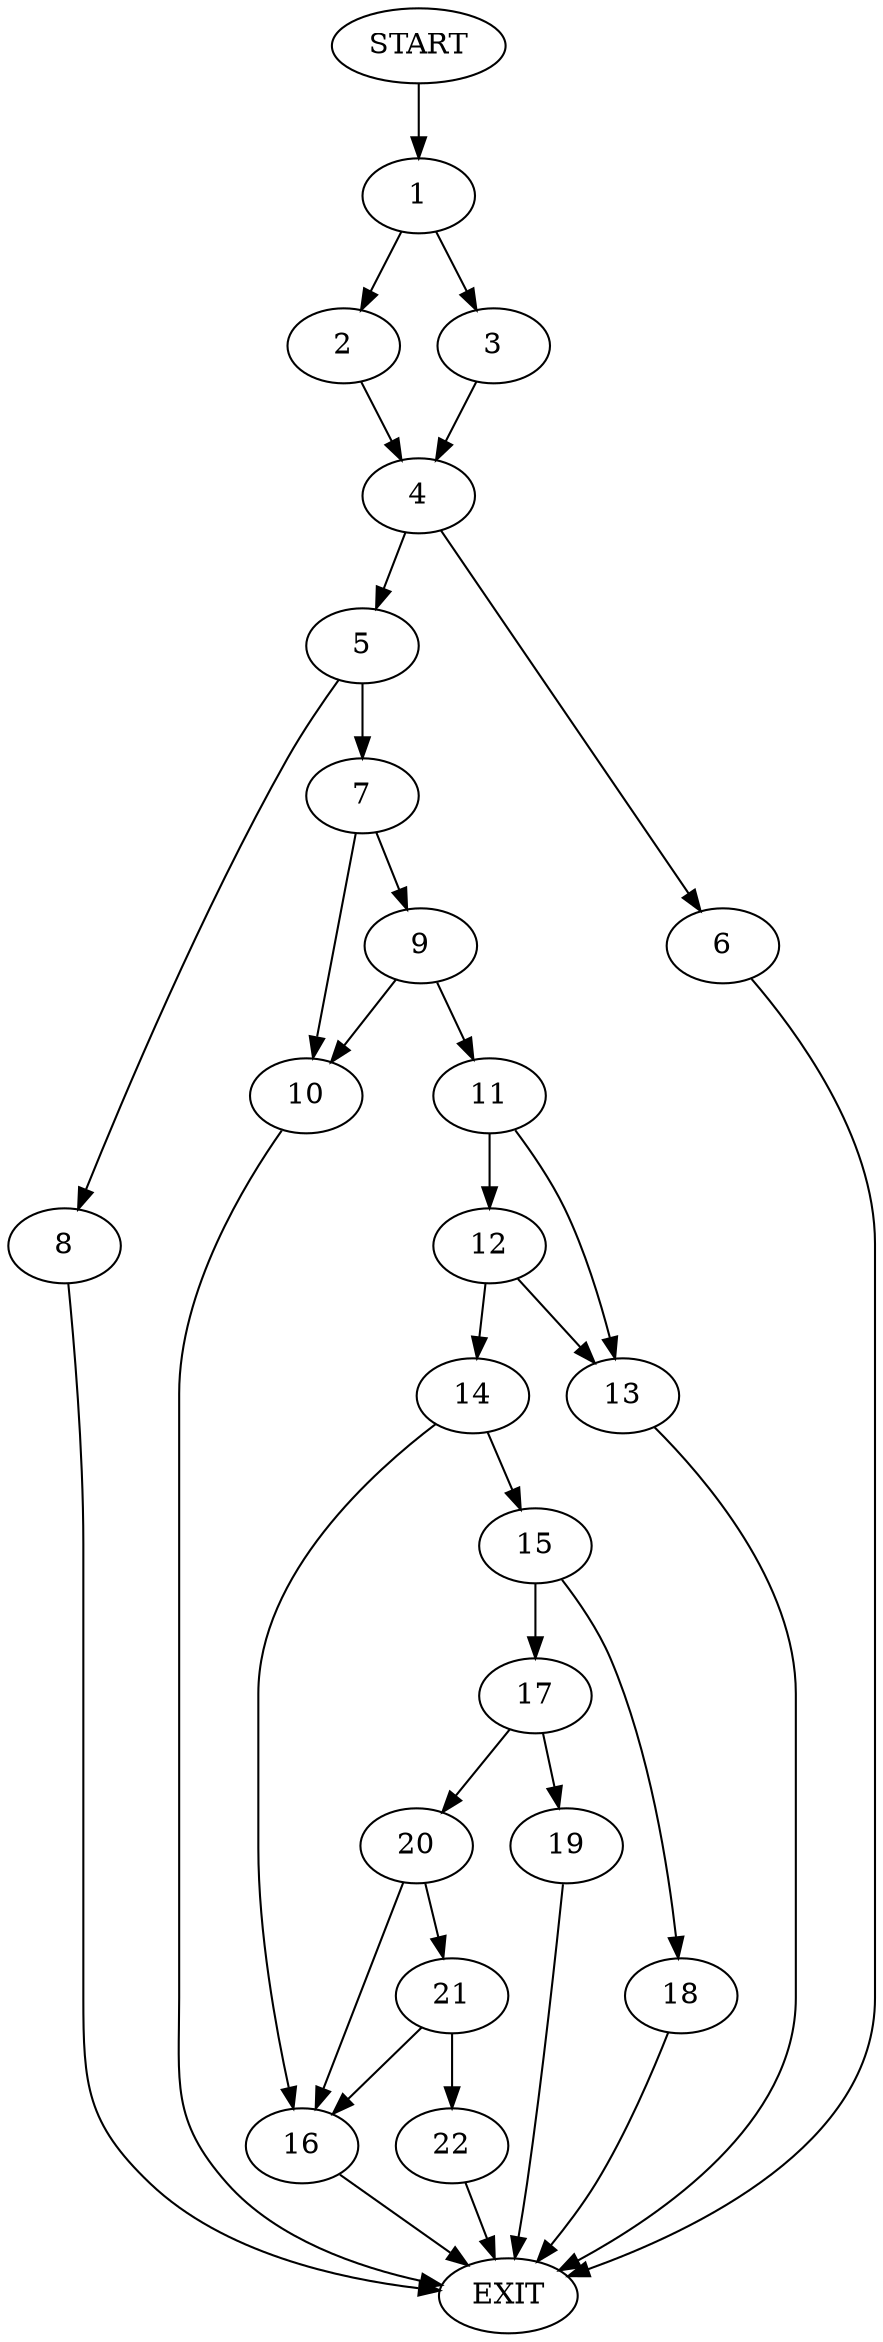 digraph {
0 [label="START"]
23 [label="EXIT"]
0 -> 1
1 -> 2
1 -> 3
2 -> 4
3 -> 4
4 -> 5
4 -> 6
6 -> 23
5 -> 7
5 -> 8
8 -> 23
7 -> 9
7 -> 10
9 -> 11
9 -> 10
10 -> 23
11 -> 12
11 -> 13
12 -> 14
12 -> 13
13 -> 23
14 -> 15
14 -> 16
15 -> 17
15 -> 18
16 -> 23
17 -> 19
17 -> 20
18 -> 23
19 -> 23
20 -> 21
20 -> 16
21 -> 22
21 -> 16
22 -> 23
}

